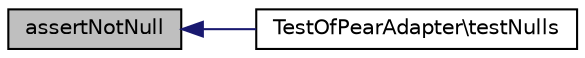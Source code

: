 digraph "assertNotNull"
{
  edge [fontname="Helvetica",fontsize="10",labelfontname="Helvetica",labelfontsize="10"];
  node [fontname="Helvetica",fontsize="10",shape=record];
  rankdir="LR";
  Node1 [label="assertNotNull",height=0.2,width=0.4,color="black", fillcolor="grey75", style="filled" fontcolor="black"];
  Node1 -> Node2 [dir="back",color="midnightblue",fontsize="10",style="solid",fontname="Helvetica"];
  Node2 [label="TestOfPearAdapter\\testNulls",height=0.2,width=0.4,color="black", fillcolor="white", style="filled",URL="$class_test_of_pear_adapter.html#acd9bc8a3f3989e9e64a3858e07183469"];
}
